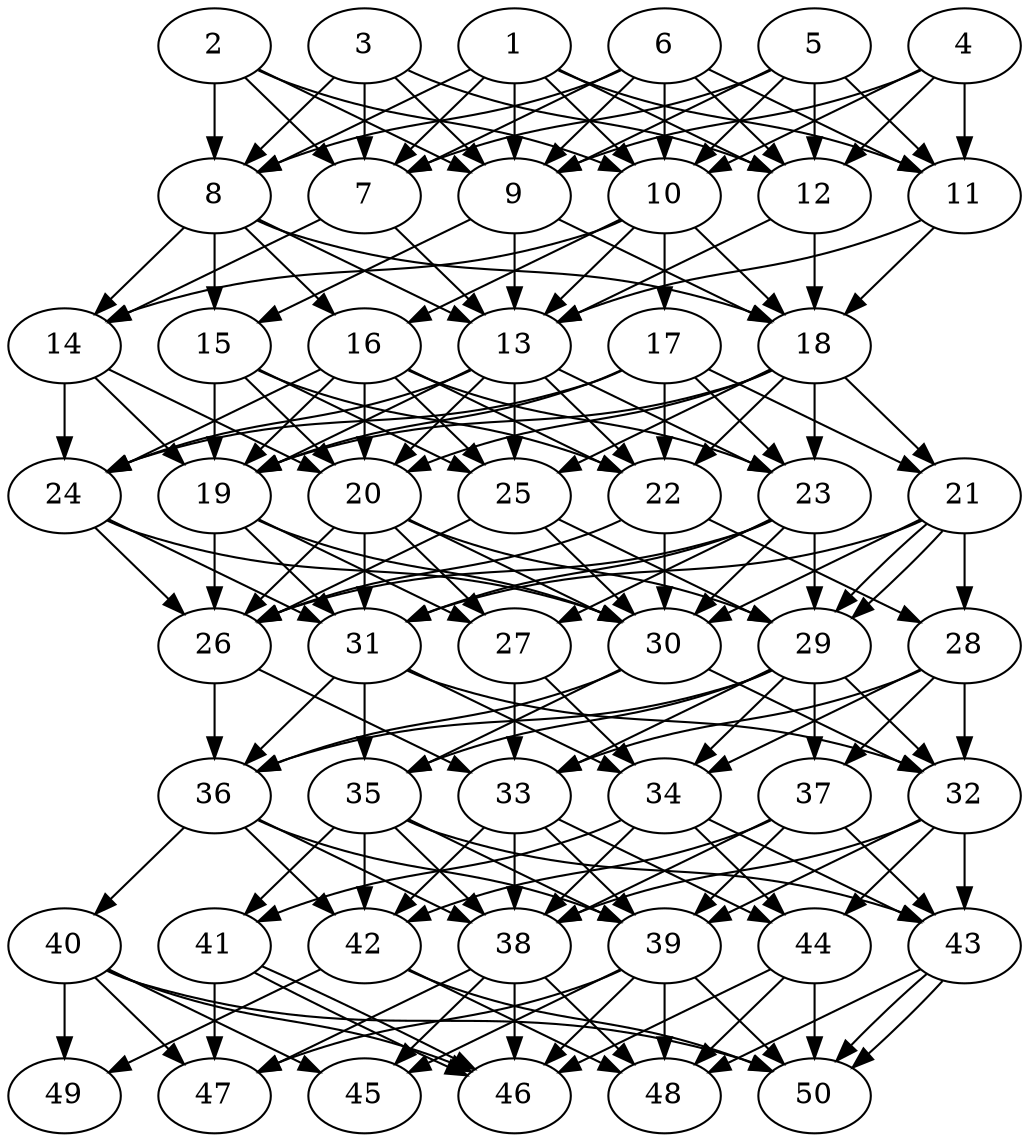 // DAG automatically generated by daggen at Thu Oct  3 14:07:58 2019
// ./daggen --dot -n 50 --ccr 0.4 --fat 0.5 --regular 0.9 --density 0.9 --mindata 5242880 --maxdata 52428800 
digraph G {
  1 [size="112844800", alpha="0.06", expect_size="45137920"] 
  1 -> 7 [size ="45137920"]
  1 -> 8 [size ="45137920"]
  1 -> 9 [size ="45137920"]
  1 -> 10 [size ="45137920"]
  1 -> 11 [size ="45137920"]
  1 -> 12 [size ="45137920"]
  2 [size="47357440", alpha="0.15", expect_size="18942976"] 
  2 -> 7 [size ="18942976"]
  2 -> 8 [size ="18942976"]
  2 -> 9 [size ="18942976"]
  2 -> 10 [size ="18942976"]
  3 [size="107847680", alpha="0.05", expect_size="43139072"] 
  3 -> 7 [size ="43139072"]
  3 -> 8 [size ="43139072"]
  3 -> 9 [size ="43139072"]
  3 -> 12 [size ="43139072"]
  4 [size="106496000", alpha="0.03", expect_size="42598400"] 
  4 -> 9 [size ="42598400"]
  4 -> 10 [size ="42598400"]
  4 -> 11 [size ="42598400"]
  4 -> 12 [size ="42598400"]
  5 [size="106498560", alpha="0.09", expect_size="42599424"] 
  5 -> 7 [size ="42599424"]
  5 -> 9 [size ="42599424"]
  5 -> 10 [size ="42599424"]
  5 -> 11 [size ="42599424"]
  5 -> 12 [size ="42599424"]
  6 [size="86187520", alpha="0.20", expect_size="34475008"] 
  6 -> 7 [size ="34475008"]
  6 -> 8 [size ="34475008"]
  6 -> 9 [size ="34475008"]
  6 -> 10 [size ="34475008"]
  6 -> 11 [size ="34475008"]
  6 -> 12 [size ="34475008"]
  7 [size="125542400", alpha="0.04", expect_size="50216960"] 
  7 -> 13 [size ="50216960"]
  7 -> 14 [size ="50216960"]
  8 [size="36096000", alpha="0.07", expect_size="14438400"] 
  8 -> 13 [size ="14438400"]
  8 -> 14 [size ="14438400"]
  8 -> 15 [size ="14438400"]
  8 -> 16 [size ="14438400"]
  8 -> 18 [size ="14438400"]
  9 [size="45808640", alpha="0.04", expect_size="18323456"] 
  9 -> 13 [size ="18323456"]
  9 -> 15 [size ="18323456"]
  9 -> 18 [size ="18323456"]
  10 [size="47705600", alpha="0.18", expect_size="19082240"] 
  10 -> 13 [size ="19082240"]
  10 -> 14 [size ="19082240"]
  10 -> 16 [size ="19082240"]
  10 -> 17 [size ="19082240"]
  10 -> 18 [size ="19082240"]
  11 [size="108490240", alpha="0.11", expect_size="43396096"] 
  11 -> 13 [size ="43396096"]
  11 -> 18 [size ="43396096"]
  12 [size="24949760", alpha="0.09", expect_size="9979904"] 
  12 -> 13 [size ="9979904"]
  12 -> 18 [size ="9979904"]
  13 [size="111290880", alpha="0.14", expect_size="44516352"] 
  13 -> 19 [size ="44516352"]
  13 -> 20 [size ="44516352"]
  13 -> 22 [size ="44516352"]
  13 -> 23 [size ="44516352"]
  13 -> 24 [size ="44516352"]
  13 -> 25 [size ="44516352"]
  14 [size="21788160", alpha="0.09", expect_size="8715264"] 
  14 -> 19 [size ="8715264"]
  14 -> 20 [size ="8715264"]
  14 -> 24 [size ="8715264"]
  15 [size="39818240", alpha="0.18", expect_size="15927296"] 
  15 -> 19 [size ="15927296"]
  15 -> 20 [size ="15927296"]
  15 -> 22 [size ="15927296"]
  15 -> 25 [size ="15927296"]
  16 [size="92728320", alpha="0.02", expect_size="37091328"] 
  16 -> 19 [size ="37091328"]
  16 -> 20 [size ="37091328"]
  16 -> 22 [size ="37091328"]
  16 -> 23 [size ="37091328"]
  16 -> 24 [size ="37091328"]
  16 -> 25 [size ="37091328"]
  17 [size="92628480", alpha="0.02", expect_size="37051392"] 
  17 -> 19 [size ="37051392"]
  17 -> 21 [size ="37051392"]
  17 -> 22 [size ="37051392"]
  17 -> 23 [size ="37051392"]
  17 -> 24 [size ="37051392"]
  18 [size="116743680", alpha="0.16", expect_size="46697472"] 
  18 -> 19 [size ="46697472"]
  18 -> 20 [size ="46697472"]
  18 -> 21 [size ="46697472"]
  18 -> 22 [size ="46697472"]
  18 -> 23 [size ="46697472"]
  18 -> 25 [size ="46697472"]
  19 [size="40857600", alpha="0.16", expect_size="16343040"] 
  19 -> 26 [size ="16343040"]
  19 -> 27 [size ="16343040"]
  19 -> 30 [size ="16343040"]
  19 -> 31 [size ="16343040"]
  20 [size="65909760", alpha="0.20", expect_size="26363904"] 
  20 -> 26 [size ="26363904"]
  20 -> 27 [size ="26363904"]
  20 -> 29 [size ="26363904"]
  20 -> 30 [size ="26363904"]
  20 -> 31 [size ="26363904"]
  21 [size="51307520", alpha="0.01", expect_size="20523008"] 
  21 -> 28 [size ="20523008"]
  21 -> 29 [size ="20523008"]
  21 -> 29 [size ="20523008"]
  21 -> 30 [size ="20523008"]
  21 -> 31 [size ="20523008"]
  22 [size="117171200", alpha="0.07", expect_size="46868480"] 
  22 -> 26 [size ="46868480"]
  22 -> 28 [size ="46868480"]
  22 -> 30 [size ="46868480"]
  23 [size="52986880", alpha="0.10", expect_size="21194752"] 
  23 -> 26 [size ="21194752"]
  23 -> 27 [size ="21194752"]
  23 -> 29 [size ="21194752"]
  23 -> 30 [size ="21194752"]
  23 -> 31 [size ="21194752"]
  24 [size="20029440", alpha="0.09", expect_size="8011776"] 
  24 -> 26 [size ="8011776"]
  24 -> 30 [size ="8011776"]
  24 -> 31 [size ="8011776"]
  25 [size="73615360", alpha="0.03", expect_size="29446144"] 
  25 -> 26 [size ="29446144"]
  25 -> 29 [size ="29446144"]
  25 -> 30 [size ="29446144"]
  26 [size="59901440", alpha="0.10", expect_size="23960576"] 
  26 -> 33 [size ="23960576"]
  26 -> 36 [size ="23960576"]
  27 [size="72637440", alpha="0.16", expect_size="29054976"] 
  27 -> 33 [size ="29054976"]
  27 -> 34 [size ="29054976"]
  28 [size="87283200", alpha="0.05", expect_size="34913280"] 
  28 -> 32 [size ="34913280"]
  28 -> 33 [size ="34913280"]
  28 -> 34 [size ="34913280"]
  28 -> 37 [size ="34913280"]
  29 [size="66278400", alpha="0.00", expect_size="26511360"] 
  29 -> 32 [size ="26511360"]
  29 -> 33 [size ="26511360"]
  29 -> 34 [size ="26511360"]
  29 -> 35 [size ="26511360"]
  29 -> 36 [size ="26511360"]
  29 -> 37 [size ="26511360"]
  30 [size="41940480", alpha="0.02", expect_size="16776192"] 
  30 -> 32 [size ="16776192"]
  30 -> 35 [size ="16776192"]
  30 -> 36 [size ="16776192"]
  31 [size="40770560", alpha="0.19", expect_size="16308224"] 
  31 -> 32 [size ="16308224"]
  31 -> 34 [size ="16308224"]
  31 -> 35 [size ="16308224"]
  31 -> 36 [size ="16308224"]
  32 [size="44538880", alpha="0.18", expect_size="17815552"] 
  32 -> 38 [size ="17815552"]
  32 -> 39 [size ="17815552"]
  32 -> 43 [size ="17815552"]
  32 -> 44 [size ="17815552"]
  33 [size="87503360", alpha="0.14", expect_size="35001344"] 
  33 -> 38 [size ="35001344"]
  33 -> 39 [size ="35001344"]
  33 -> 42 [size ="35001344"]
  33 -> 44 [size ="35001344"]
  34 [size="28472320", alpha="0.12", expect_size="11388928"] 
  34 -> 38 [size ="11388928"]
  34 -> 41 [size ="11388928"]
  34 -> 43 [size ="11388928"]
  34 -> 44 [size ="11388928"]
  35 [size="78801920", alpha="0.14", expect_size="31520768"] 
  35 -> 38 [size ="31520768"]
  35 -> 39 [size ="31520768"]
  35 -> 41 [size ="31520768"]
  35 -> 42 [size ="31520768"]
  35 -> 43 [size ="31520768"]
  36 [size="95956480", alpha="0.09", expect_size="38382592"] 
  36 -> 38 [size ="38382592"]
  36 -> 39 [size ="38382592"]
  36 -> 40 [size ="38382592"]
  36 -> 42 [size ="38382592"]
  37 [size="35051520", alpha="0.18", expect_size="14020608"] 
  37 -> 38 [size ="14020608"]
  37 -> 39 [size ="14020608"]
  37 -> 42 [size ="14020608"]
  37 -> 43 [size ="14020608"]
  38 [size="126489600", alpha="0.05", expect_size="50595840"] 
  38 -> 45 [size ="50595840"]
  38 -> 46 [size ="50595840"]
  38 -> 47 [size ="50595840"]
  38 -> 48 [size ="50595840"]
  39 [size="39365120", alpha="0.16", expect_size="15746048"] 
  39 -> 45 [size ="15746048"]
  39 -> 46 [size ="15746048"]
  39 -> 47 [size ="15746048"]
  39 -> 48 [size ="15746048"]
  39 -> 50 [size ="15746048"]
  40 [size="42309120", alpha="0.16", expect_size="16923648"] 
  40 -> 45 [size ="16923648"]
  40 -> 46 [size ="16923648"]
  40 -> 47 [size ="16923648"]
  40 -> 49 [size ="16923648"]
  40 -> 50 [size ="16923648"]
  41 [size="51957760", alpha="0.03", expect_size="20783104"] 
  41 -> 46 [size ="20783104"]
  41 -> 46 [size ="20783104"]
  41 -> 47 [size ="20783104"]
  42 [size="45729280", alpha="0.07", expect_size="18291712"] 
  42 -> 48 [size ="18291712"]
  42 -> 49 [size ="18291712"]
  42 -> 50 [size ="18291712"]
  43 [size="35468800", alpha="0.18", expect_size="14187520"] 
  43 -> 48 [size ="14187520"]
  43 -> 50 [size ="14187520"]
  43 -> 50 [size ="14187520"]
  44 [size="119357440", alpha="0.10", expect_size="47742976"] 
  44 -> 46 [size ="47742976"]
  44 -> 48 [size ="47742976"]
  44 -> 50 [size ="47742976"]
  45 [size="70149120", alpha="0.13", expect_size="28059648"] 
  46 [size="32522240", alpha="0.03", expect_size="13008896"] 
  47 [size="86097920", alpha="0.04", expect_size="34439168"] 
  48 [size="74467840", alpha="0.17", expect_size="29787136"] 
  49 [size="101268480", alpha="0.19", expect_size="40507392"] 
  50 [size="76288000", alpha="0.06", expect_size="30515200"] 
}
